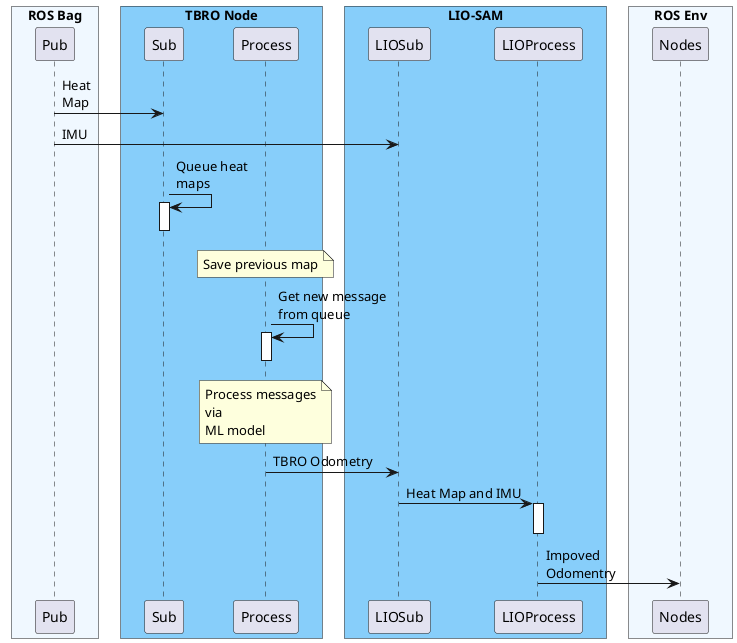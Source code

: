 @startuml
skinparam ParticipantPadding 20
skinparam BoxPadding 10

box "ROS Bag" #AliceBlue
participant Pub
end box

box "TBRO Node" #LightSkyBlue
participant Sub
participant Process
end box

box "LIO-SAM" #LightSkyBlue
participant LIOSub
participant LIOProcess
end box 

box "ROS Env" #AliceBlue
participant Nodes
end box

Pub -> Sub : Heat\nMap
Pub -> LIOSub : IMU
Sub -> Sub : Queue heat\nmaps
activate Sub
deactivate Sub

note over Process
Save previous map
end note

Process -> Process : Get new message\nfrom queue

note over Process
Process messages
via
ML model
end note
activate Process
deactivate Process

Process -> LIOSub : TBRO Odometry
LIOSub -> LIOProcess : Heat Map and IMU

activate LIOProcess
deactivate LIOProcess

LIOProcess -> Nodes :Impoved\nOdomentry
@enduml
